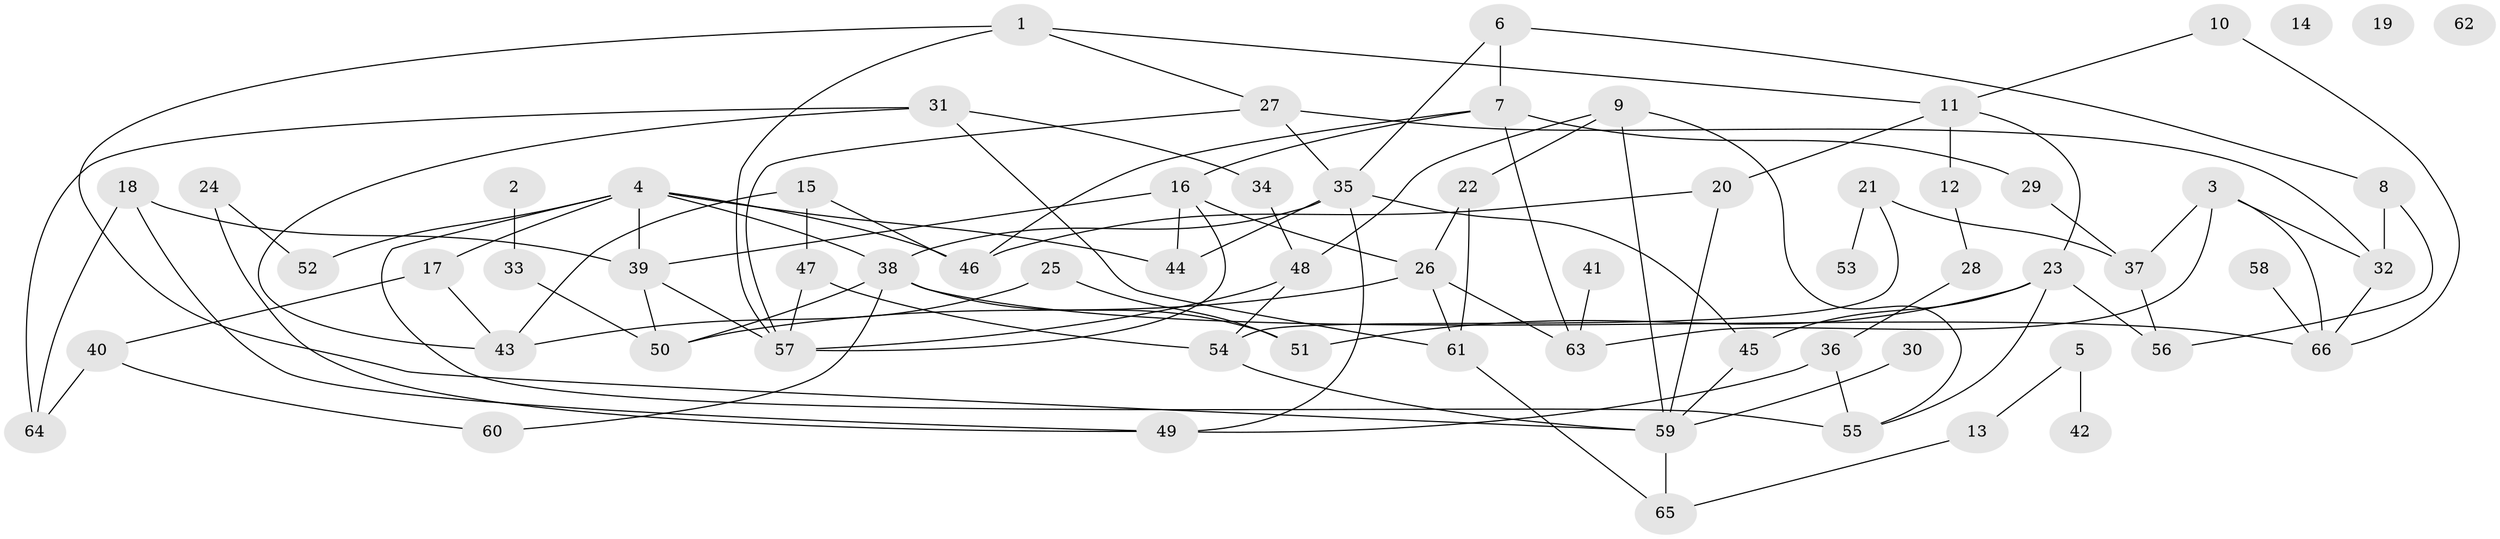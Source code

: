 // Generated by graph-tools (version 1.1) at 2025/39/03/09/25 04:39:54]
// undirected, 66 vertices, 106 edges
graph export_dot {
graph [start="1"]
  node [color=gray90,style=filled];
  1;
  2;
  3;
  4;
  5;
  6;
  7;
  8;
  9;
  10;
  11;
  12;
  13;
  14;
  15;
  16;
  17;
  18;
  19;
  20;
  21;
  22;
  23;
  24;
  25;
  26;
  27;
  28;
  29;
  30;
  31;
  32;
  33;
  34;
  35;
  36;
  37;
  38;
  39;
  40;
  41;
  42;
  43;
  44;
  45;
  46;
  47;
  48;
  49;
  50;
  51;
  52;
  53;
  54;
  55;
  56;
  57;
  58;
  59;
  60;
  61;
  62;
  63;
  64;
  65;
  66;
  1 -- 11;
  1 -- 27;
  1 -- 57;
  1 -- 59;
  2 -- 33;
  3 -- 32;
  3 -- 37;
  3 -- 63;
  3 -- 66;
  4 -- 17;
  4 -- 38;
  4 -- 39;
  4 -- 44;
  4 -- 46;
  4 -- 52;
  4 -- 55;
  5 -- 13;
  5 -- 42;
  6 -- 7;
  6 -- 8;
  6 -- 35;
  7 -- 16;
  7 -- 29;
  7 -- 46;
  7 -- 63;
  8 -- 32;
  8 -- 56;
  9 -- 22;
  9 -- 48;
  9 -- 55;
  9 -- 59;
  10 -- 11;
  10 -- 66;
  11 -- 12;
  11 -- 20;
  11 -- 23;
  12 -- 28;
  13 -- 65;
  15 -- 43;
  15 -- 46;
  15 -- 47;
  16 -- 26;
  16 -- 39;
  16 -- 44;
  16 -- 57;
  17 -- 40;
  17 -- 43;
  18 -- 39;
  18 -- 49;
  18 -- 64;
  20 -- 46;
  20 -- 59;
  21 -- 37;
  21 -- 53;
  21 -- 54;
  22 -- 26;
  22 -- 61;
  23 -- 45;
  23 -- 51;
  23 -- 55;
  23 -- 56;
  24 -- 49;
  24 -- 52;
  25 -- 43;
  25 -- 51;
  26 -- 50;
  26 -- 61;
  26 -- 63;
  27 -- 32;
  27 -- 35;
  27 -- 57;
  28 -- 36;
  29 -- 37;
  30 -- 59;
  31 -- 34;
  31 -- 43;
  31 -- 61;
  31 -- 64;
  32 -- 66;
  33 -- 50;
  34 -- 48;
  35 -- 38;
  35 -- 44;
  35 -- 45;
  35 -- 49;
  36 -- 49;
  36 -- 55;
  37 -- 56;
  38 -- 50;
  38 -- 51;
  38 -- 60;
  38 -- 66;
  39 -- 50;
  39 -- 57;
  40 -- 60;
  40 -- 64;
  41 -- 63;
  45 -- 59;
  47 -- 54;
  47 -- 57;
  48 -- 54;
  48 -- 57;
  54 -- 59;
  58 -- 66;
  59 -- 65;
  61 -- 65;
}
